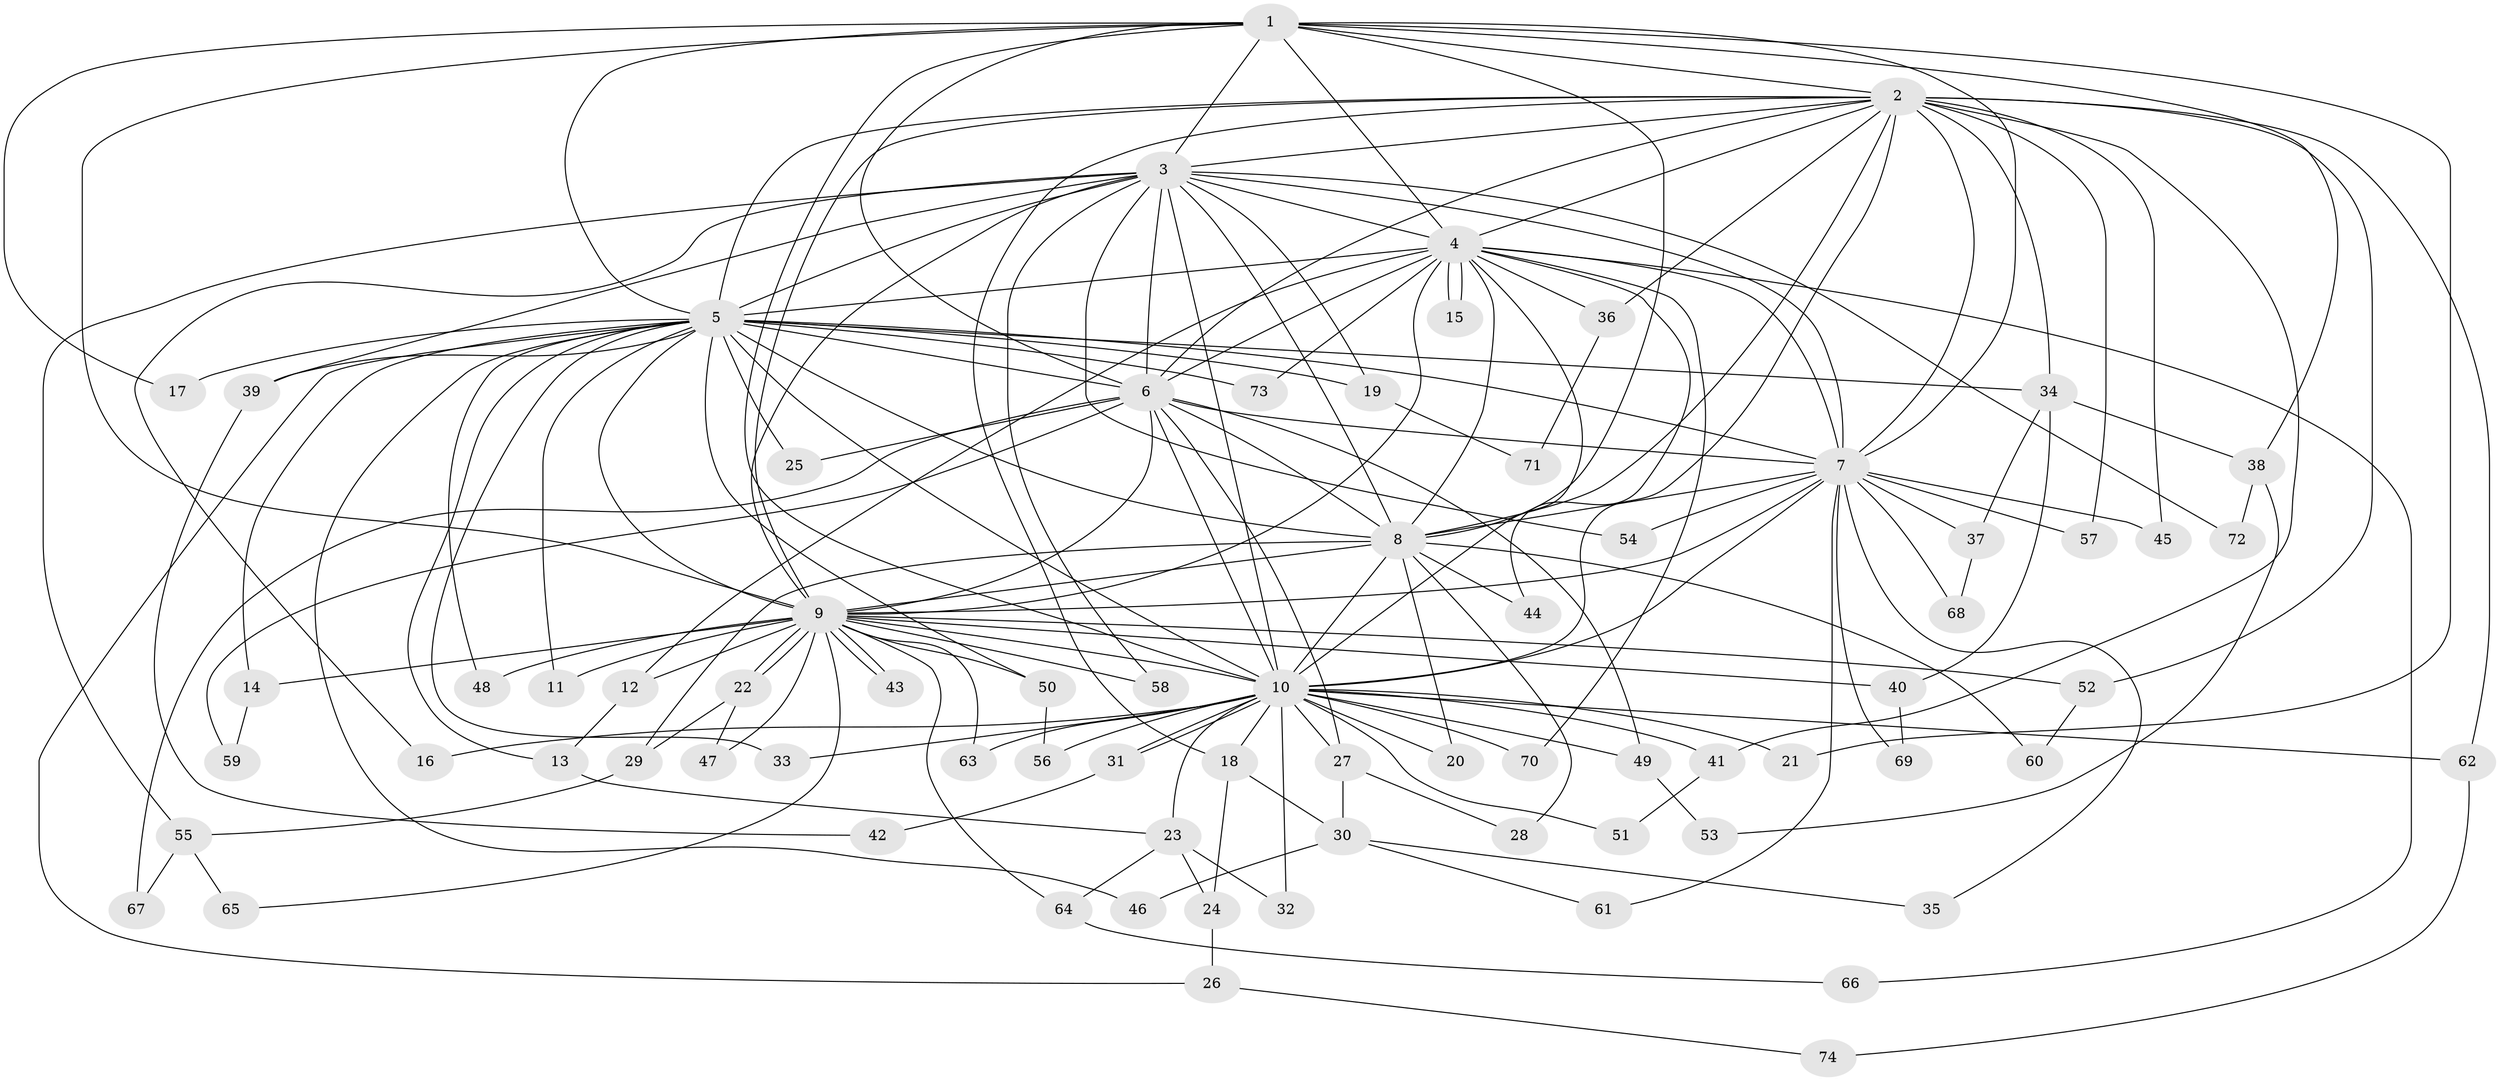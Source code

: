 // Generated by graph-tools (version 1.1) at 2025/45/03/09/25 04:45:33]
// undirected, 74 vertices, 173 edges
graph export_dot {
graph [start="1"]
  node [color=gray90,style=filled];
  1;
  2;
  3;
  4;
  5;
  6;
  7;
  8;
  9;
  10;
  11;
  12;
  13;
  14;
  15;
  16;
  17;
  18;
  19;
  20;
  21;
  22;
  23;
  24;
  25;
  26;
  27;
  28;
  29;
  30;
  31;
  32;
  33;
  34;
  35;
  36;
  37;
  38;
  39;
  40;
  41;
  42;
  43;
  44;
  45;
  46;
  47;
  48;
  49;
  50;
  51;
  52;
  53;
  54;
  55;
  56;
  57;
  58;
  59;
  60;
  61;
  62;
  63;
  64;
  65;
  66;
  67;
  68;
  69;
  70;
  71;
  72;
  73;
  74;
  1 -- 2;
  1 -- 3;
  1 -- 4;
  1 -- 5;
  1 -- 6;
  1 -- 7;
  1 -- 8;
  1 -- 9;
  1 -- 10;
  1 -- 17;
  1 -- 21;
  1 -- 38;
  2 -- 3;
  2 -- 4;
  2 -- 5;
  2 -- 6;
  2 -- 7;
  2 -- 8;
  2 -- 9;
  2 -- 10;
  2 -- 18;
  2 -- 34;
  2 -- 36;
  2 -- 41;
  2 -- 45;
  2 -- 52;
  2 -- 57;
  2 -- 62;
  3 -- 4;
  3 -- 5;
  3 -- 6;
  3 -- 7;
  3 -- 8;
  3 -- 9;
  3 -- 10;
  3 -- 16;
  3 -- 19;
  3 -- 39;
  3 -- 54;
  3 -- 55;
  3 -- 58;
  3 -- 72;
  4 -- 5;
  4 -- 6;
  4 -- 7;
  4 -- 8;
  4 -- 9;
  4 -- 10;
  4 -- 12;
  4 -- 15;
  4 -- 15;
  4 -- 36;
  4 -- 44;
  4 -- 66;
  4 -- 70;
  4 -- 73;
  5 -- 6;
  5 -- 7;
  5 -- 8;
  5 -- 9;
  5 -- 10;
  5 -- 11;
  5 -- 13;
  5 -- 14;
  5 -- 17;
  5 -- 19;
  5 -- 25;
  5 -- 26;
  5 -- 33;
  5 -- 34;
  5 -- 39;
  5 -- 46;
  5 -- 48;
  5 -- 50;
  5 -- 73;
  6 -- 7;
  6 -- 8;
  6 -- 9;
  6 -- 10;
  6 -- 25;
  6 -- 27;
  6 -- 49;
  6 -- 59;
  6 -- 67;
  7 -- 8;
  7 -- 9;
  7 -- 10;
  7 -- 35;
  7 -- 37;
  7 -- 45;
  7 -- 54;
  7 -- 57;
  7 -- 61;
  7 -- 68;
  7 -- 69;
  8 -- 9;
  8 -- 10;
  8 -- 20;
  8 -- 28;
  8 -- 29;
  8 -- 44;
  8 -- 60;
  9 -- 10;
  9 -- 11;
  9 -- 12;
  9 -- 14;
  9 -- 22;
  9 -- 22;
  9 -- 40;
  9 -- 43;
  9 -- 43;
  9 -- 47;
  9 -- 48;
  9 -- 50;
  9 -- 52;
  9 -- 58;
  9 -- 63;
  9 -- 64;
  9 -- 65;
  10 -- 16;
  10 -- 18;
  10 -- 20;
  10 -- 21;
  10 -- 23;
  10 -- 27;
  10 -- 31;
  10 -- 31;
  10 -- 32;
  10 -- 33;
  10 -- 41;
  10 -- 49;
  10 -- 51;
  10 -- 56;
  10 -- 62;
  10 -- 63;
  10 -- 70;
  12 -- 13;
  13 -- 23;
  14 -- 59;
  18 -- 24;
  18 -- 30;
  19 -- 71;
  22 -- 29;
  22 -- 47;
  23 -- 24;
  23 -- 32;
  23 -- 64;
  24 -- 26;
  26 -- 74;
  27 -- 28;
  27 -- 30;
  29 -- 55;
  30 -- 35;
  30 -- 46;
  30 -- 61;
  31 -- 42;
  34 -- 37;
  34 -- 38;
  34 -- 40;
  36 -- 71;
  37 -- 68;
  38 -- 53;
  38 -- 72;
  39 -- 42;
  40 -- 69;
  41 -- 51;
  49 -- 53;
  50 -- 56;
  52 -- 60;
  55 -- 65;
  55 -- 67;
  62 -- 74;
  64 -- 66;
}
